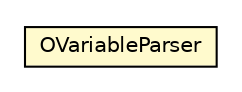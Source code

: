 #!/usr/local/bin/dot
#
# Class diagram 
# Generated by UMLGraph version R5_6-24-gf6e263 (http://www.umlgraph.org/)
#

digraph G {
	edge [fontname="Helvetica",fontsize=10,labelfontname="Helvetica",labelfontsize=10];
	node [fontname="Helvetica",fontsize=10,shape=plaintext];
	nodesep=0.25;
	ranksep=0.5;
	// com.orientechnologies.common.parser.OVariableParser
	c4340774 [label=<<table title="com.orientechnologies.common.parser.OVariableParser" border="0" cellborder="1" cellspacing="0" cellpadding="2" port="p" bgcolor="lemonChiffon" href="./OVariableParser.html">
		<tr><td><table border="0" cellspacing="0" cellpadding="1">
<tr><td align="center" balign="center"> OVariableParser </td></tr>
		</table></td></tr>
		</table>>, URL="./OVariableParser.html", fontname="Helvetica", fontcolor="black", fontsize=10.0];
}

